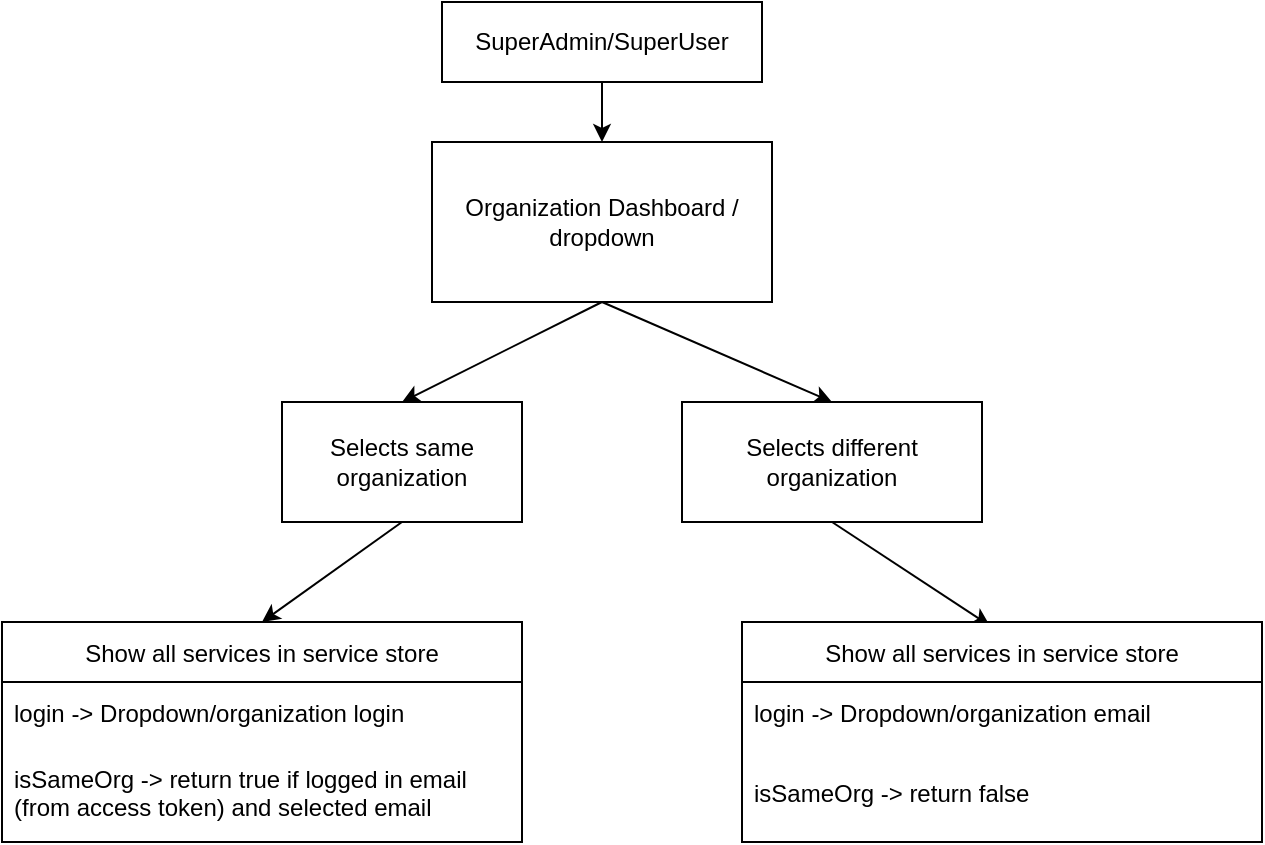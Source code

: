 <mxfile version="17.2.6" type="github">
  <diagram id="N6XAnAfEgYCABOBhoVLC" name="Page-1">
    <mxGraphModel dx="1422" dy="758" grid="1" gridSize="10" guides="1" tooltips="1" connect="1" arrows="1" fold="1" page="1" pageScale="1" pageWidth="850" pageHeight="1100" math="0" shadow="0">
      <root>
        <mxCell id="0" />
        <mxCell id="1" parent="0" />
        <mxCell id="-vQiKmL8xU1MW-aSE7SC-1" value="SuperAdmin/SuperUser" style="rounded=0;whiteSpace=wrap;html=1;" vertex="1" parent="1">
          <mxGeometry x="310" y="30" width="160" height="40" as="geometry" />
        </mxCell>
        <mxCell id="-vQiKmL8xU1MW-aSE7SC-2" value="Organization Dashboard / dropdown" style="rounded=0;whiteSpace=wrap;html=1;" vertex="1" parent="1">
          <mxGeometry x="305" y="100" width="170" height="80" as="geometry" />
        </mxCell>
        <mxCell id="-vQiKmL8xU1MW-aSE7SC-3" value="" style="endArrow=classic;html=1;rounded=0;exitX=0.5;exitY=1;exitDx=0;exitDy=0;entryX=0.5;entryY=0;entryDx=0;entryDy=0;" edge="1" parent="1" source="-vQiKmL8xU1MW-aSE7SC-1" target="-vQiKmL8xU1MW-aSE7SC-2">
          <mxGeometry width="50" height="50" relative="1" as="geometry">
            <mxPoint x="400" y="310" as="sourcePoint" />
            <mxPoint x="450" y="260" as="targetPoint" />
          </mxGeometry>
        </mxCell>
        <mxCell id="-vQiKmL8xU1MW-aSE7SC-4" value="Selects same organization" style="rounded=0;whiteSpace=wrap;html=1;" vertex="1" parent="1">
          <mxGeometry x="230" y="230" width="120" height="60" as="geometry" />
        </mxCell>
        <mxCell id="-vQiKmL8xU1MW-aSE7SC-5" value="Selects different organization" style="rounded=0;whiteSpace=wrap;html=1;" vertex="1" parent="1">
          <mxGeometry x="430" y="230" width="150" height="60" as="geometry" />
        </mxCell>
        <mxCell id="-vQiKmL8xU1MW-aSE7SC-6" value="" style="endArrow=classic;html=1;rounded=0;entryX=0.5;entryY=0;entryDx=0;entryDy=0;exitX=0.5;exitY=1;exitDx=0;exitDy=0;" edge="1" parent="1" source="-vQiKmL8xU1MW-aSE7SC-2" target="-vQiKmL8xU1MW-aSE7SC-4">
          <mxGeometry width="50" height="50" relative="1" as="geometry">
            <mxPoint x="110" y="250" as="sourcePoint" />
            <mxPoint x="160" y="200" as="targetPoint" />
          </mxGeometry>
        </mxCell>
        <mxCell id="-vQiKmL8xU1MW-aSE7SC-7" value="" style="endArrow=classic;html=1;rounded=0;exitX=0.5;exitY=1;exitDx=0;exitDy=0;entryX=0.5;entryY=0;entryDx=0;entryDy=0;" edge="1" parent="1" source="-vQiKmL8xU1MW-aSE7SC-2" target="-vQiKmL8xU1MW-aSE7SC-5">
          <mxGeometry width="50" height="50" relative="1" as="geometry">
            <mxPoint x="360" y="410" as="sourcePoint" />
            <mxPoint x="410" y="360" as="targetPoint" />
          </mxGeometry>
        </mxCell>
        <mxCell id="-vQiKmL8xU1MW-aSE7SC-9" value="" style="endArrow=classic;html=1;rounded=0;exitX=0.5;exitY=1;exitDx=0;exitDy=0;entryX=0.5;entryY=0;entryDx=0;entryDy=0;" edge="1" parent="1" source="-vQiKmL8xU1MW-aSE7SC-4" target="-vQiKmL8xU1MW-aSE7SC-12">
          <mxGeometry width="50" height="50" relative="1" as="geometry">
            <mxPoint x="60" y="400" as="sourcePoint" />
            <mxPoint x="130" y="377.5" as="targetPoint" />
          </mxGeometry>
        </mxCell>
        <mxCell id="-vQiKmL8xU1MW-aSE7SC-11" value="" style="endArrow=classic;html=1;rounded=0;exitX=0.5;exitY=1;exitDx=0;exitDy=0;entryX=0.477;entryY=0.018;entryDx=0;entryDy=0;entryPerimeter=0;" edge="1" parent="1" source="-vQiKmL8xU1MW-aSE7SC-5" target="-vQiKmL8xU1MW-aSE7SC-23">
          <mxGeometry width="50" height="50" relative="1" as="geometry">
            <mxPoint x="370" y="420" as="sourcePoint" />
            <mxPoint x="567.5" y="375" as="targetPoint" />
          </mxGeometry>
        </mxCell>
        <mxCell id="-vQiKmL8xU1MW-aSE7SC-12" value="Show all services in service store" style="swimlane;fontStyle=0;childLayout=stackLayout;horizontal=1;startSize=30;horizontalStack=0;resizeParent=1;resizeParentMax=0;resizeLast=0;collapsible=1;marginBottom=0;" vertex="1" parent="1">
          <mxGeometry x="90" y="340" width="260" height="110" as="geometry" />
        </mxCell>
        <mxCell id="-vQiKmL8xU1MW-aSE7SC-22" value="login -&gt; Dropdown/organization login" style="text;strokeColor=none;fillColor=none;align=left;verticalAlign=middle;spacingLeft=4;spacingRight=4;overflow=hidden;points=[[0,0.5],[1,0.5]];portConstraint=eastwest;rotatable=0;" vertex="1" parent="-vQiKmL8xU1MW-aSE7SC-12">
          <mxGeometry y="30" width="260" height="30" as="geometry" />
        </mxCell>
        <mxCell id="-vQiKmL8xU1MW-aSE7SC-19" value="isSameOrg -&gt; return true if logged in email &#xa;(from access token) and selected email  " style="text;strokeColor=none;fillColor=none;align=left;verticalAlign=middle;spacingLeft=4;spacingRight=4;overflow=hidden;points=[[0,0.5],[1,0.5]];portConstraint=eastwest;rotatable=0;" vertex="1" parent="-vQiKmL8xU1MW-aSE7SC-12">
          <mxGeometry y="60" width="260" height="50" as="geometry" />
        </mxCell>
        <mxCell id="-vQiKmL8xU1MW-aSE7SC-23" value="Show all services in service store" style="swimlane;fontStyle=0;childLayout=stackLayout;horizontal=1;startSize=30;horizontalStack=0;resizeParent=1;resizeParentMax=0;resizeLast=0;collapsible=1;marginBottom=0;" vertex="1" parent="1">
          <mxGeometry x="460" y="340" width="260" height="110" as="geometry" />
        </mxCell>
        <mxCell id="-vQiKmL8xU1MW-aSE7SC-24" value="login -&gt; Dropdown/organization email" style="text;strokeColor=none;fillColor=none;align=left;verticalAlign=middle;spacingLeft=4;spacingRight=4;overflow=hidden;points=[[0,0.5],[1,0.5]];portConstraint=eastwest;rotatable=0;" vertex="1" parent="-vQiKmL8xU1MW-aSE7SC-23">
          <mxGeometry y="30" width="260" height="30" as="geometry" />
        </mxCell>
        <mxCell id="-vQiKmL8xU1MW-aSE7SC-25" value="isSameOrg -&gt; return false  " style="text;strokeColor=none;fillColor=none;align=left;verticalAlign=middle;spacingLeft=4;spacingRight=4;overflow=hidden;points=[[0,0.5],[1,0.5]];portConstraint=eastwest;rotatable=0;" vertex="1" parent="-vQiKmL8xU1MW-aSE7SC-23">
          <mxGeometry y="60" width="260" height="50" as="geometry" />
        </mxCell>
      </root>
    </mxGraphModel>
  </diagram>
</mxfile>
